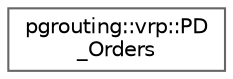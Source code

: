digraph "Graphical Class Hierarchy"
{
 // LATEX_PDF_SIZE
  bgcolor="transparent";
  edge [fontname=Helvetica,fontsize=10,labelfontname=Helvetica,labelfontsize=10];
  node [fontname=Helvetica,fontsize=10,shape=box,height=0.2,width=0.4];
  rankdir="LR";
  Node0 [id="Node000000",label="pgrouting::vrp::PD\l_Orders",height=0.2,width=0.4,color="grey40", fillcolor="white", style="filled",URL="$classpgrouting_1_1vrp_1_1PD__Orders.html",tooltip=" "];
}
